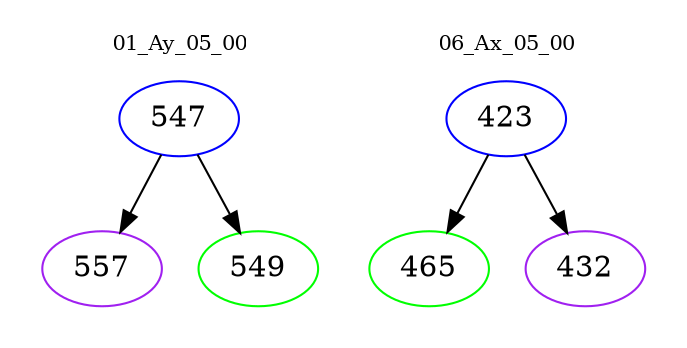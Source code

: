 digraph{
subgraph cluster_0 {
color = white
label = "01_Ay_05_00";
fontsize=10;
T0_547 [label="547", color="blue"]
T0_547 -> T0_557 [color="black"]
T0_557 [label="557", color="purple"]
T0_547 -> T0_549 [color="black"]
T0_549 [label="549", color="green"]
}
subgraph cluster_1 {
color = white
label = "06_Ax_05_00";
fontsize=10;
T1_423 [label="423", color="blue"]
T1_423 -> T1_465 [color="black"]
T1_465 [label="465", color="green"]
T1_423 -> T1_432 [color="black"]
T1_432 [label="432", color="purple"]
}
}

